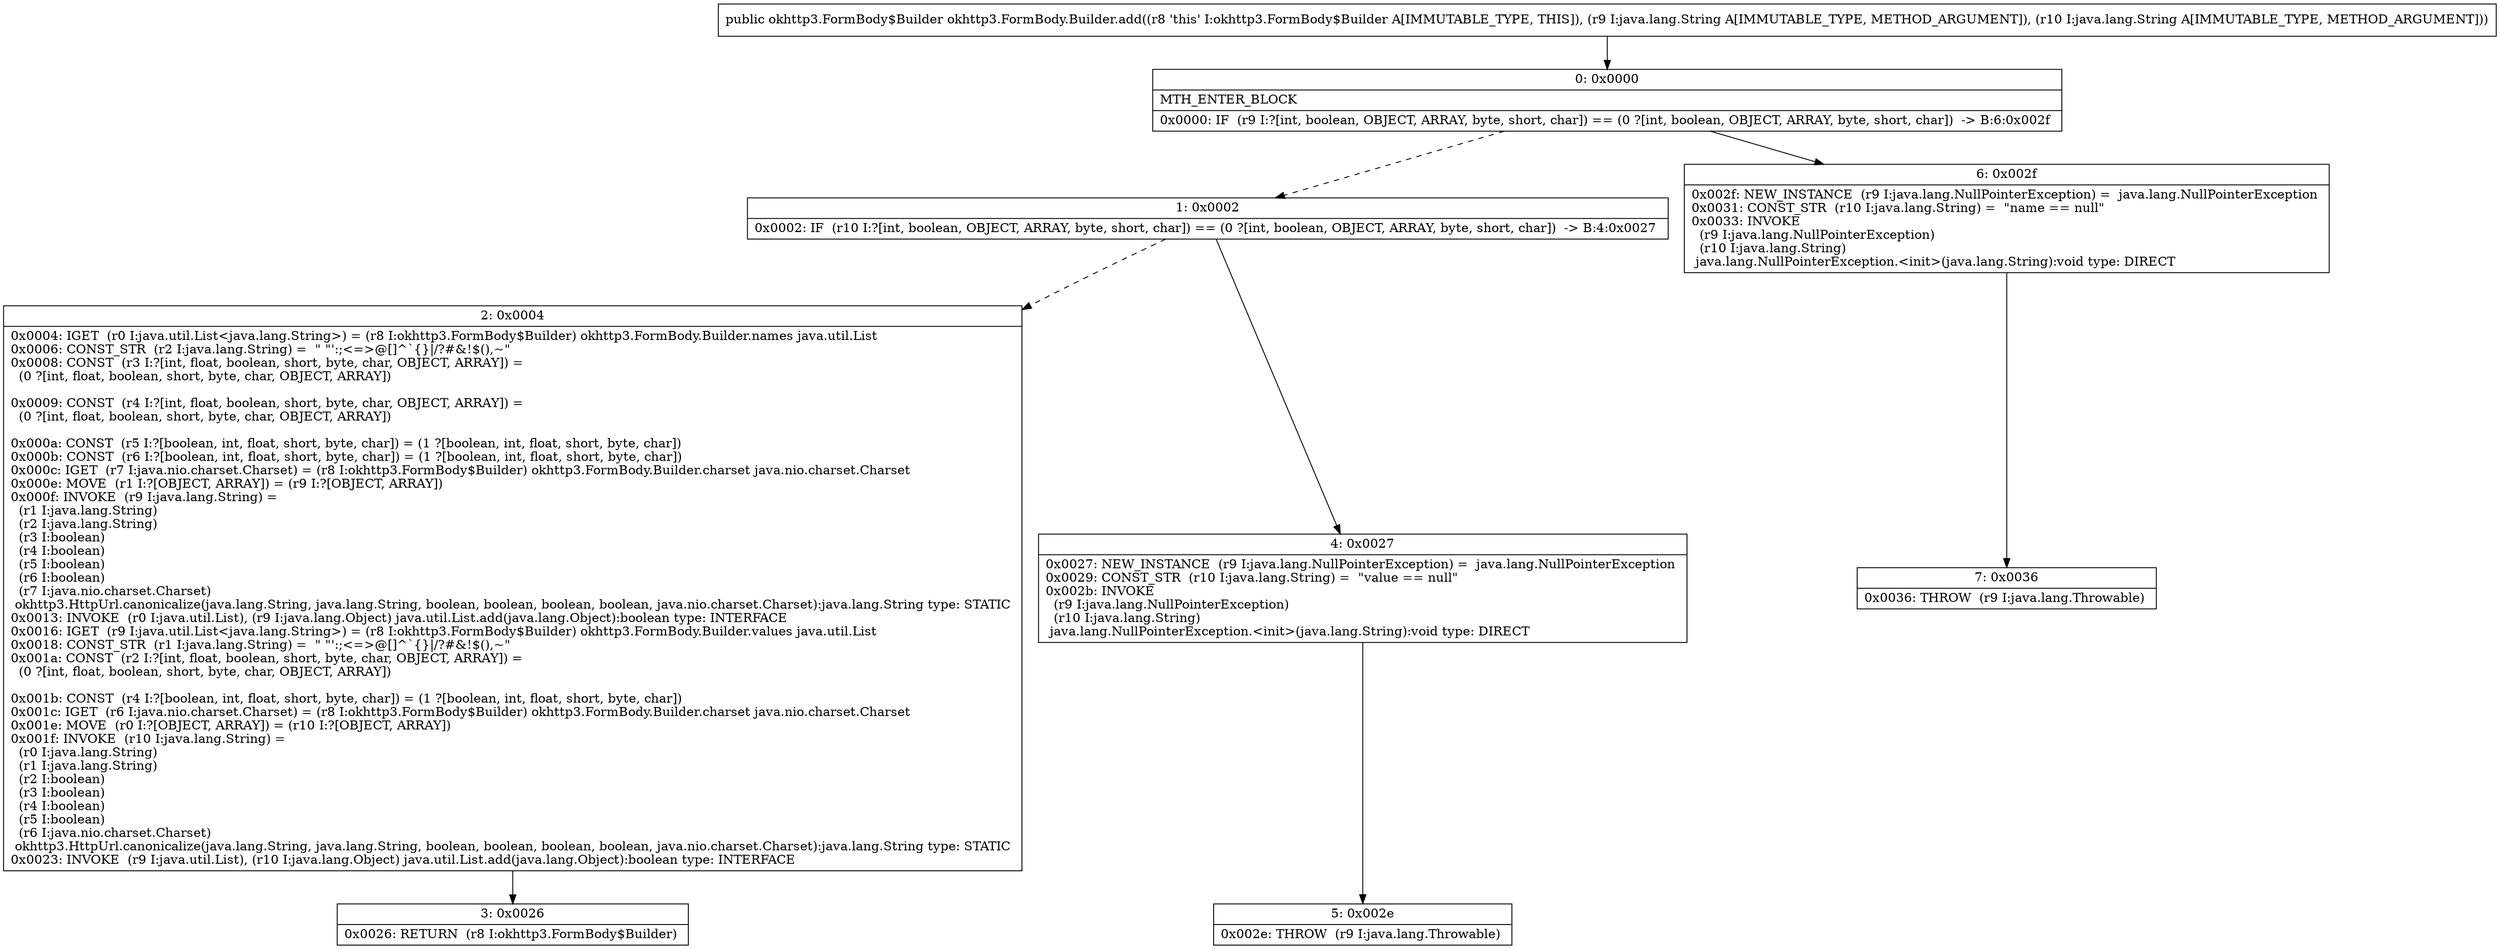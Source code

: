 digraph "CFG forokhttp3.FormBody.Builder.add(Ljava\/lang\/String;Ljava\/lang\/String;)Lokhttp3\/FormBody$Builder;" {
Node_0 [shape=record,label="{0\:\ 0x0000|MTH_ENTER_BLOCK\l|0x0000: IF  (r9 I:?[int, boolean, OBJECT, ARRAY, byte, short, char]) == (0 ?[int, boolean, OBJECT, ARRAY, byte, short, char])  \-\> B:6:0x002f \l}"];
Node_1 [shape=record,label="{1\:\ 0x0002|0x0002: IF  (r10 I:?[int, boolean, OBJECT, ARRAY, byte, short, char]) == (0 ?[int, boolean, OBJECT, ARRAY, byte, short, char])  \-\> B:4:0x0027 \l}"];
Node_2 [shape=record,label="{2\:\ 0x0004|0x0004: IGET  (r0 I:java.util.List\<java.lang.String\>) = (r8 I:okhttp3.FormBody$Builder) okhttp3.FormBody.Builder.names java.util.List \l0x0006: CONST_STR  (r2 I:java.lang.String) =  \" \"':;\<=\>@[]^`\{\}\|\/?#&!$(),~\" \l0x0008: CONST  (r3 I:?[int, float, boolean, short, byte, char, OBJECT, ARRAY]) = \l  (0 ?[int, float, boolean, short, byte, char, OBJECT, ARRAY])\l \l0x0009: CONST  (r4 I:?[int, float, boolean, short, byte, char, OBJECT, ARRAY]) = \l  (0 ?[int, float, boolean, short, byte, char, OBJECT, ARRAY])\l \l0x000a: CONST  (r5 I:?[boolean, int, float, short, byte, char]) = (1 ?[boolean, int, float, short, byte, char]) \l0x000b: CONST  (r6 I:?[boolean, int, float, short, byte, char]) = (1 ?[boolean, int, float, short, byte, char]) \l0x000c: IGET  (r7 I:java.nio.charset.Charset) = (r8 I:okhttp3.FormBody$Builder) okhttp3.FormBody.Builder.charset java.nio.charset.Charset \l0x000e: MOVE  (r1 I:?[OBJECT, ARRAY]) = (r9 I:?[OBJECT, ARRAY]) \l0x000f: INVOKE  (r9 I:java.lang.String) = \l  (r1 I:java.lang.String)\l  (r2 I:java.lang.String)\l  (r3 I:boolean)\l  (r4 I:boolean)\l  (r5 I:boolean)\l  (r6 I:boolean)\l  (r7 I:java.nio.charset.Charset)\l okhttp3.HttpUrl.canonicalize(java.lang.String, java.lang.String, boolean, boolean, boolean, boolean, java.nio.charset.Charset):java.lang.String type: STATIC \l0x0013: INVOKE  (r0 I:java.util.List), (r9 I:java.lang.Object) java.util.List.add(java.lang.Object):boolean type: INTERFACE \l0x0016: IGET  (r9 I:java.util.List\<java.lang.String\>) = (r8 I:okhttp3.FormBody$Builder) okhttp3.FormBody.Builder.values java.util.List \l0x0018: CONST_STR  (r1 I:java.lang.String) =  \" \"':;\<=\>@[]^`\{\}\|\/?#&!$(),~\" \l0x001a: CONST  (r2 I:?[int, float, boolean, short, byte, char, OBJECT, ARRAY]) = \l  (0 ?[int, float, boolean, short, byte, char, OBJECT, ARRAY])\l \l0x001b: CONST  (r4 I:?[boolean, int, float, short, byte, char]) = (1 ?[boolean, int, float, short, byte, char]) \l0x001c: IGET  (r6 I:java.nio.charset.Charset) = (r8 I:okhttp3.FormBody$Builder) okhttp3.FormBody.Builder.charset java.nio.charset.Charset \l0x001e: MOVE  (r0 I:?[OBJECT, ARRAY]) = (r10 I:?[OBJECT, ARRAY]) \l0x001f: INVOKE  (r10 I:java.lang.String) = \l  (r0 I:java.lang.String)\l  (r1 I:java.lang.String)\l  (r2 I:boolean)\l  (r3 I:boolean)\l  (r4 I:boolean)\l  (r5 I:boolean)\l  (r6 I:java.nio.charset.Charset)\l okhttp3.HttpUrl.canonicalize(java.lang.String, java.lang.String, boolean, boolean, boolean, boolean, java.nio.charset.Charset):java.lang.String type: STATIC \l0x0023: INVOKE  (r9 I:java.util.List), (r10 I:java.lang.Object) java.util.List.add(java.lang.Object):boolean type: INTERFACE \l}"];
Node_3 [shape=record,label="{3\:\ 0x0026|0x0026: RETURN  (r8 I:okhttp3.FormBody$Builder) \l}"];
Node_4 [shape=record,label="{4\:\ 0x0027|0x0027: NEW_INSTANCE  (r9 I:java.lang.NullPointerException) =  java.lang.NullPointerException \l0x0029: CONST_STR  (r10 I:java.lang.String) =  \"value == null\" \l0x002b: INVOKE  \l  (r9 I:java.lang.NullPointerException)\l  (r10 I:java.lang.String)\l java.lang.NullPointerException.\<init\>(java.lang.String):void type: DIRECT \l}"];
Node_5 [shape=record,label="{5\:\ 0x002e|0x002e: THROW  (r9 I:java.lang.Throwable) \l}"];
Node_6 [shape=record,label="{6\:\ 0x002f|0x002f: NEW_INSTANCE  (r9 I:java.lang.NullPointerException) =  java.lang.NullPointerException \l0x0031: CONST_STR  (r10 I:java.lang.String) =  \"name == null\" \l0x0033: INVOKE  \l  (r9 I:java.lang.NullPointerException)\l  (r10 I:java.lang.String)\l java.lang.NullPointerException.\<init\>(java.lang.String):void type: DIRECT \l}"];
Node_7 [shape=record,label="{7\:\ 0x0036|0x0036: THROW  (r9 I:java.lang.Throwable) \l}"];
MethodNode[shape=record,label="{public okhttp3.FormBody$Builder okhttp3.FormBody.Builder.add((r8 'this' I:okhttp3.FormBody$Builder A[IMMUTABLE_TYPE, THIS]), (r9 I:java.lang.String A[IMMUTABLE_TYPE, METHOD_ARGUMENT]), (r10 I:java.lang.String A[IMMUTABLE_TYPE, METHOD_ARGUMENT])) }"];
MethodNode -> Node_0;
Node_0 -> Node_1[style=dashed];
Node_0 -> Node_6;
Node_1 -> Node_2[style=dashed];
Node_1 -> Node_4;
Node_2 -> Node_3;
Node_4 -> Node_5;
Node_6 -> Node_7;
}

